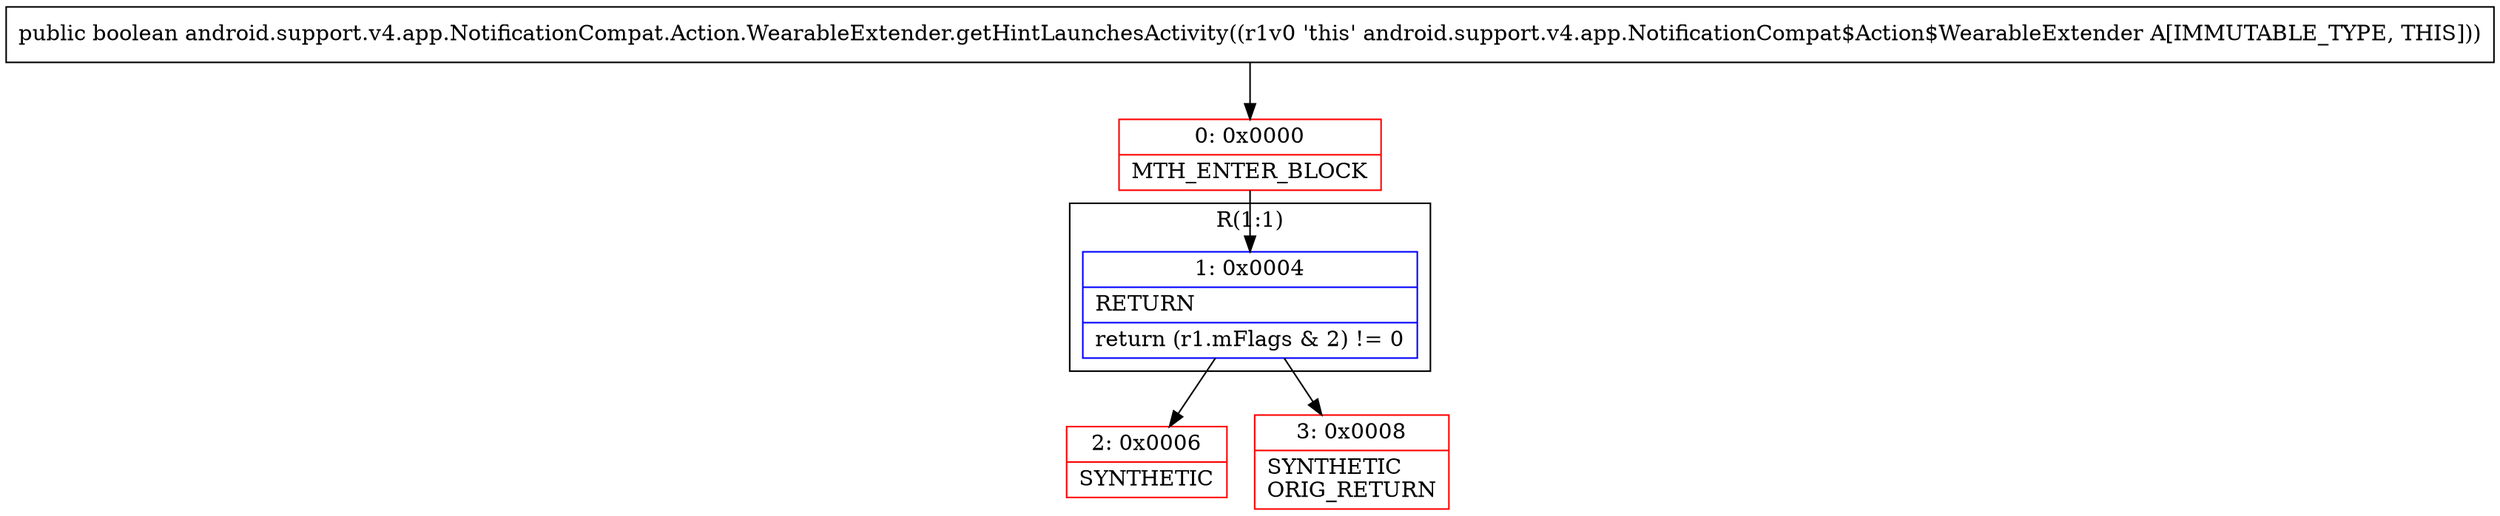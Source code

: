 digraph "CFG forandroid.support.v4.app.NotificationCompat.Action.WearableExtender.getHintLaunchesActivity()Z" {
subgraph cluster_Region_870862198 {
label = "R(1:1)";
node [shape=record,color=blue];
Node_1 [shape=record,label="{1\:\ 0x0004|RETURN\l|return (r1.mFlags & 2) != 0\l}"];
}
Node_0 [shape=record,color=red,label="{0\:\ 0x0000|MTH_ENTER_BLOCK\l}"];
Node_2 [shape=record,color=red,label="{2\:\ 0x0006|SYNTHETIC\l}"];
Node_3 [shape=record,color=red,label="{3\:\ 0x0008|SYNTHETIC\lORIG_RETURN\l}"];
MethodNode[shape=record,label="{public boolean android.support.v4.app.NotificationCompat.Action.WearableExtender.getHintLaunchesActivity((r1v0 'this' android.support.v4.app.NotificationCompat$Action$WearableExtender A[IMMUTABLE_TYPE, THIS])) }"];
MethodNode -> Node_0;
Node_1 -> Node_2;
Node_1 -> Node_3;
Node_0 -> Node_1;
}

